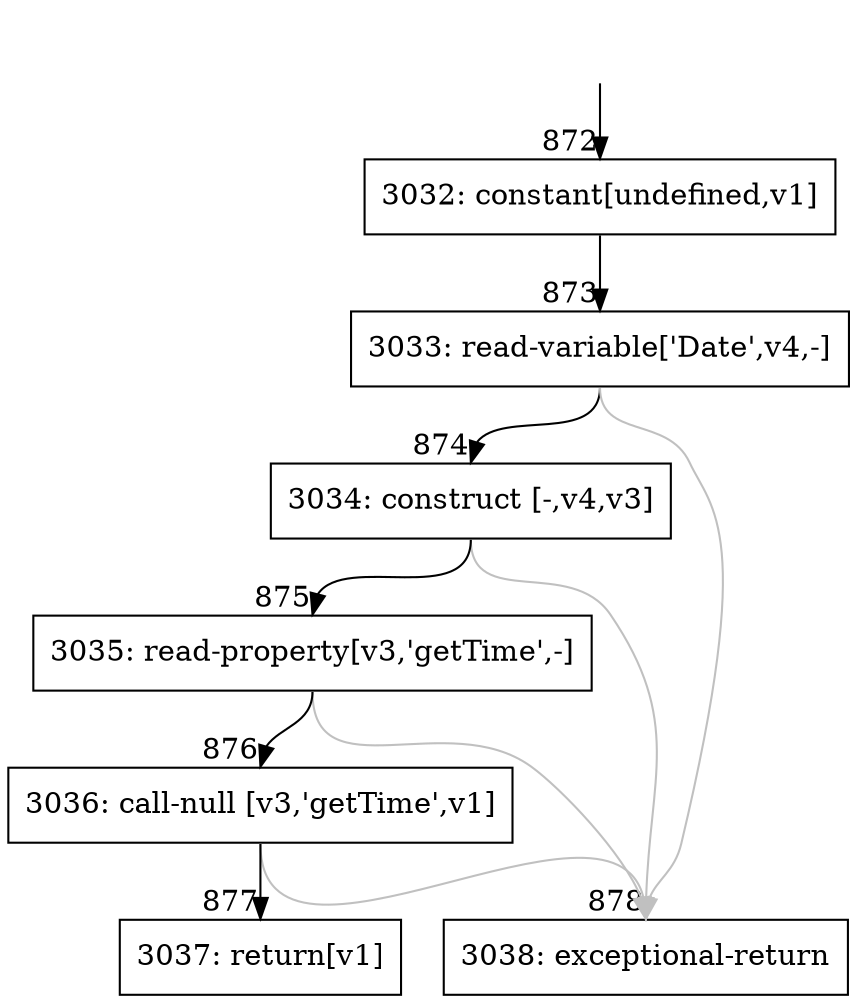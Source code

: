 digraph {
rankdir="TD"
BB_entry61[shape=none,label=""];
BB_entry61 -> BB872 [tailport=s, headport=n, headlabel="    872"]
BB872 [shape=record label="{3032: constant[undefined,v1]}" ] 
BB872 -> BB873 [tailport=s, headport=n, headlabel="      873"]
BB873 [shape=record label="{3033: read-variable['Date',v4,-]}" ] 
BB873 -> BB874 [tailport=s, headport=n, headlabel="      874"]
BB873 -> BB878 [tailport=s, headport=n, color=gray, headlabel="      878"]
BB874 [shape=record label="{3034: construct [-,v4,v3]}" ] 
BB874 -> BB875 [tailport=s, headport=n, headlabel="      875"]
BB874 -> BB878 [tailport=s, headport=n, color=gray]
BB875 [shape=record label="{3035: read-property[v3,'getTime',-]}" ] 
BB875 -> BB876 [tailport=s, headport=n, headlabel="      876"]
BB875 -> BB878 [tailport=s, headport=n, color=gray]
BB876 [shape=record label="{3036: call-null [v3,'getTime',v1]}" ] 
BB876 -> BB877 [tailport=s, headport=n, headlabel="      877"]
BB876 -> BB878 [tailport=s, headport=n, color=gray]
BB877 [shape=record label="{3037: return[v1]}" ] 
BB878 [shape=record label="{3038: exceptional-return}" ] 
//#$~ 1004
}
